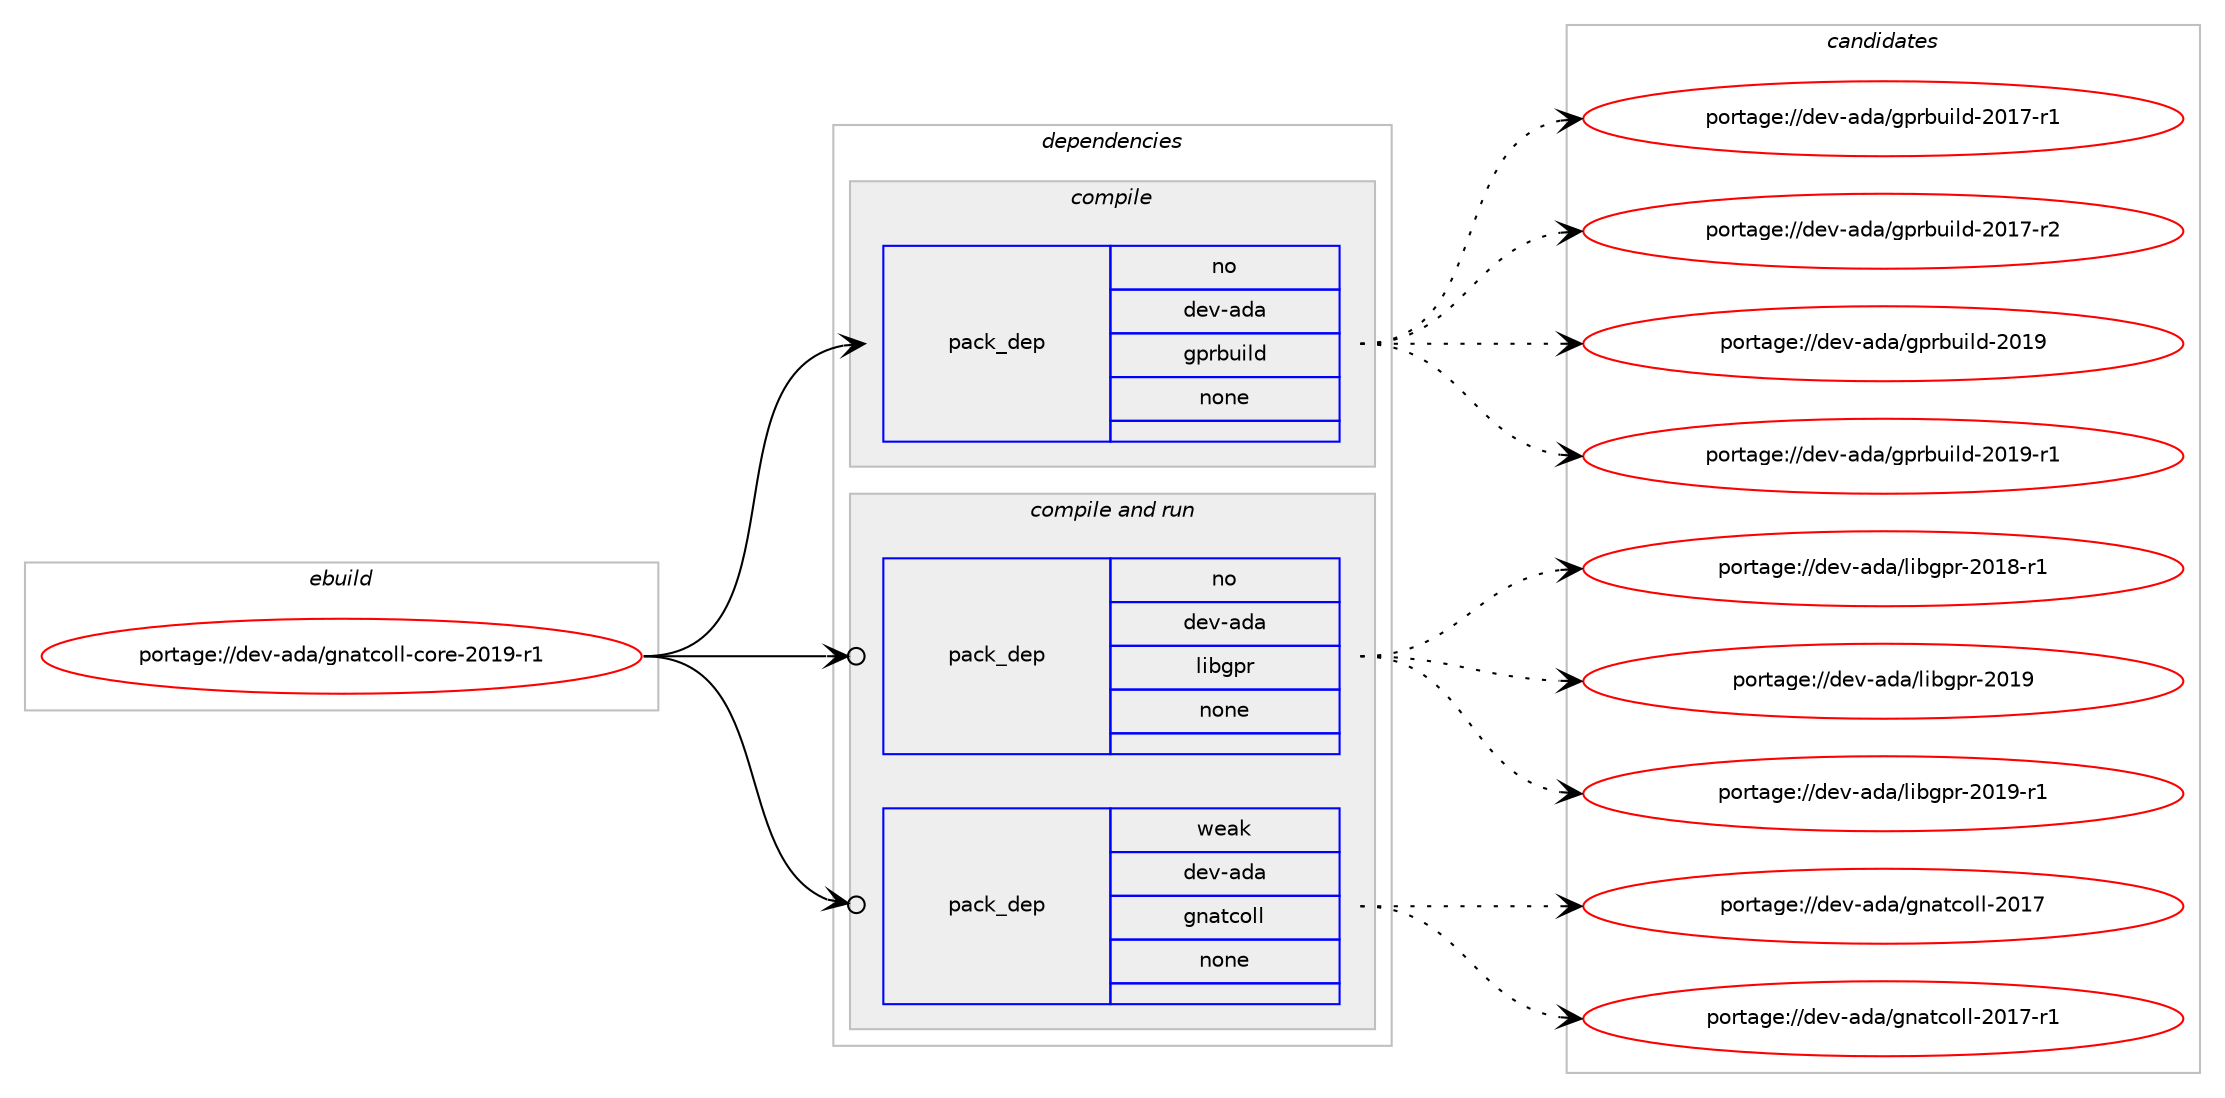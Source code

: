 digraph prolog {

# *************
# Graph options
# *************

newrank=true;
concentrate=true;
compound=true;
graph [rankdir=LR,fontname=Helvetica,fontsize=10,ranksep=1.5];#, ranksep=2.5, nodesep=0.2];
edge  [arrowhead=vee];
node  [fontname=Helvetica,fontsize=10];

# **********
# The ebuild
# **********

subgraph cluster_leftcol {
color=gray;
rank=same;
label=<<i>ebuild</i>>;
id [label="portage://dev-ada/gnatcoll-core-2019-r1", color=red, width=4, href="../dev-ada/gnatcoll-core-2019-r1.svg"];
}

# ****************
# The dependencies
# ****************

subgraph cluster_midcol {
color=gray;
label=<<i>dependencies</i>>;
subgraph cluster_compile {
fillcolor="#eeeeee";
style=filled;
label=<<i>compile</i>>;
subgraph pack39040 {
dependency51923 [label=<<TABLE BORDER="0" CELLBORDER="1" CELLSPACING="0" CELLPADDING="4" WIDTH="220"><TR><TD ROWSPAN="6" CELLPADDING="30">pack_dep</TD></TR><TR><TD WIDTH="110">no</TD></TR><TR><TD>dev-ada</TD></TR><TR><TD>gprbuild</TD></TR><TR><TD>none</TD></TR><TR><TD></TD></TR></TABLE>>, shape=none, color=blue];
}
id:e -> dependency51923:w [weight=20,style="solid",arrowhead="vee"];
}
subgraph cluster_compileandrun {
fillcolor="#eeeeee";
style=filled;
label=<<i>compile and run</i>>;
subgraph pack39041 {
dependency51924 [label=<<TABLE BORDER="0" CELLBORDER="1" CELLSPACING="0" CELLPADDING="4" WIDTH="220"><TR><TD ROWSPAN="6" CELLPADDING="30">pack_dep</TD></TR><TR><TD WIDTH="110">no</TD></TR><TR><TD>dev-ada</TD></TR><TR><TD>libgpr</TD></TR><TR><TD>none</TD></TR><TR><TD></TD></TR></TABLE>>, shape=none, color=blue];
}
id:e -> dependency51924:w [weight=20,style="solid",arrowhead="odotvee"];
subgraph pack39042 {
dependency51925 [label=<<TABLE BORDER="0" CELLBORDER="1" CELLSPACING="0" CELLPADDING="4" WIDTH="220"><TR><TD ROWSPAN="6" CELLPADDING="30">pack_dep</TD></TR><TR><TD WIDTH="110">weak</TD></TR><TR><TD>dev-ada</TD></TR><TR><TD>gnatcoll</TD></TR><TR><TD>none</TD></TR><TR><TD></TD></TR></TABLE>>, shape=none, color=blue];
}
id:e -> dependency51925:w [weight=20,style="solid",arrowhead="odotvee"];
}
subgraph cluster_run {
fillcolor="#eeeeee";
style=filled;
label=<<i>run</i>>;
}
}

# **************
# The candidates
# **************

subgraph cluster_choices {
rank=same;
color=gray;
label=<<i>candidates</i>>;

subgraph choice39040 {
color=black;
nodesep=1;
choiceportage100101118459710097471031121149811710510810045504849554511449 [label="portage://dev-ada/gprbuild-2017-r1", color=red, width=4,href="../dev-ada/gprbuild-2017-r1.svg"];
choiceportage100101118459710097471031121149811710510810045504849554511450 [label="portage://dev-ada/gprbuild-2017-r2", color=red, width=4,href="../dev-ada/gprbuild-2017-r2.svg"];
choiceportage10010111845971009747103112114981171051081004550484957 [label="portage://dev-ada/gprbuild-2019", color=red, width=4,href="../dev-ada/gprbuild-2019.svg"];
choiceportage100101118459710097471031121149811710510810045504849574511449 [label="portage://dev-ada/gprbuild-2019-r1", color=red, width=4,href="../dev-ada/gprbuild-2019-r1.svg"];
dependency51923:e -> choiceportage100101118459710097471031121149811710510810045504849554511449:w [style=dotted,weight="100"];
dependency51923:e -> choiceportage100101118459710097471031121149811710510810045504849554511450:w [style=dotted,weight="100"];
dependency51923:e -> choiceportage10010111845971009747103112114981171051081004550484957:w [style=dotted,weight="100"];
dependency51923:e -> choiceportage100101118459710097471031121149811710510810045504849574511449:w [style=dotted,weight="100"];
}
subgraph choice39041 {
color=black;
nodesep=1;
choiceportage100101118459710097471081059810311211445504849564511449 [label="portage://dev-ada/libgpr-2018-r1", color=red, width=4,href="../dev-ada/libgpr-2018-r1.svg"];
choiceportage10010111845971009747108105981031121144550484957 [label="portage://dev-ada/libgpr-2019", color=red, width=4,href="../dev-ada/libgpr-2019.svg"];
choiceportage100101118459710097471081059810311211445504849574511449 [label="portage://dev-ada/libgpr-2019-r1", color=red, width=4,href="../dev-ada/libgpr-2019-r1.svg"];
dependency51924:e -> choiceportage100101118459710097471081059810311211445504849564511449:w [style=dotted,weight="100"];
dependency51924:e -> choiceportage10010111845971009747108105981031121144550484957:w [style=dotted,weight="100"];
dependency51924:e -> choiceportage100101118459710097471081059810311211445504849574511449:w [style=dotted,weight="100"];
}
subgraph choice39042 {
color=black;
nodesep=1;
choiceportage1001011184597100974710311097116991111081084550484955 [label="portage://dev-ada/gnatcoll-2017", color=red, width=4,href="../dev-ada/gnatcoll-2017.svg"];
choiceportage10010111845971009747103110971169911110810845504849554511449 [label="portage://dev-ada/gnatcoll-2017-r1", color=red, width=4,href="../dev-ada/gnatcoll-2017-r1.svg"];
dependency51925:e -> choiceportage1001011184597100974710311097116991111081084550484955:w [style=dotted,weight="100"];
dependency51925:e -> choiceportage10010111845971009747103110971169911110810845504849554511449:w [style=dotted,weight="100"];
}
}

}
